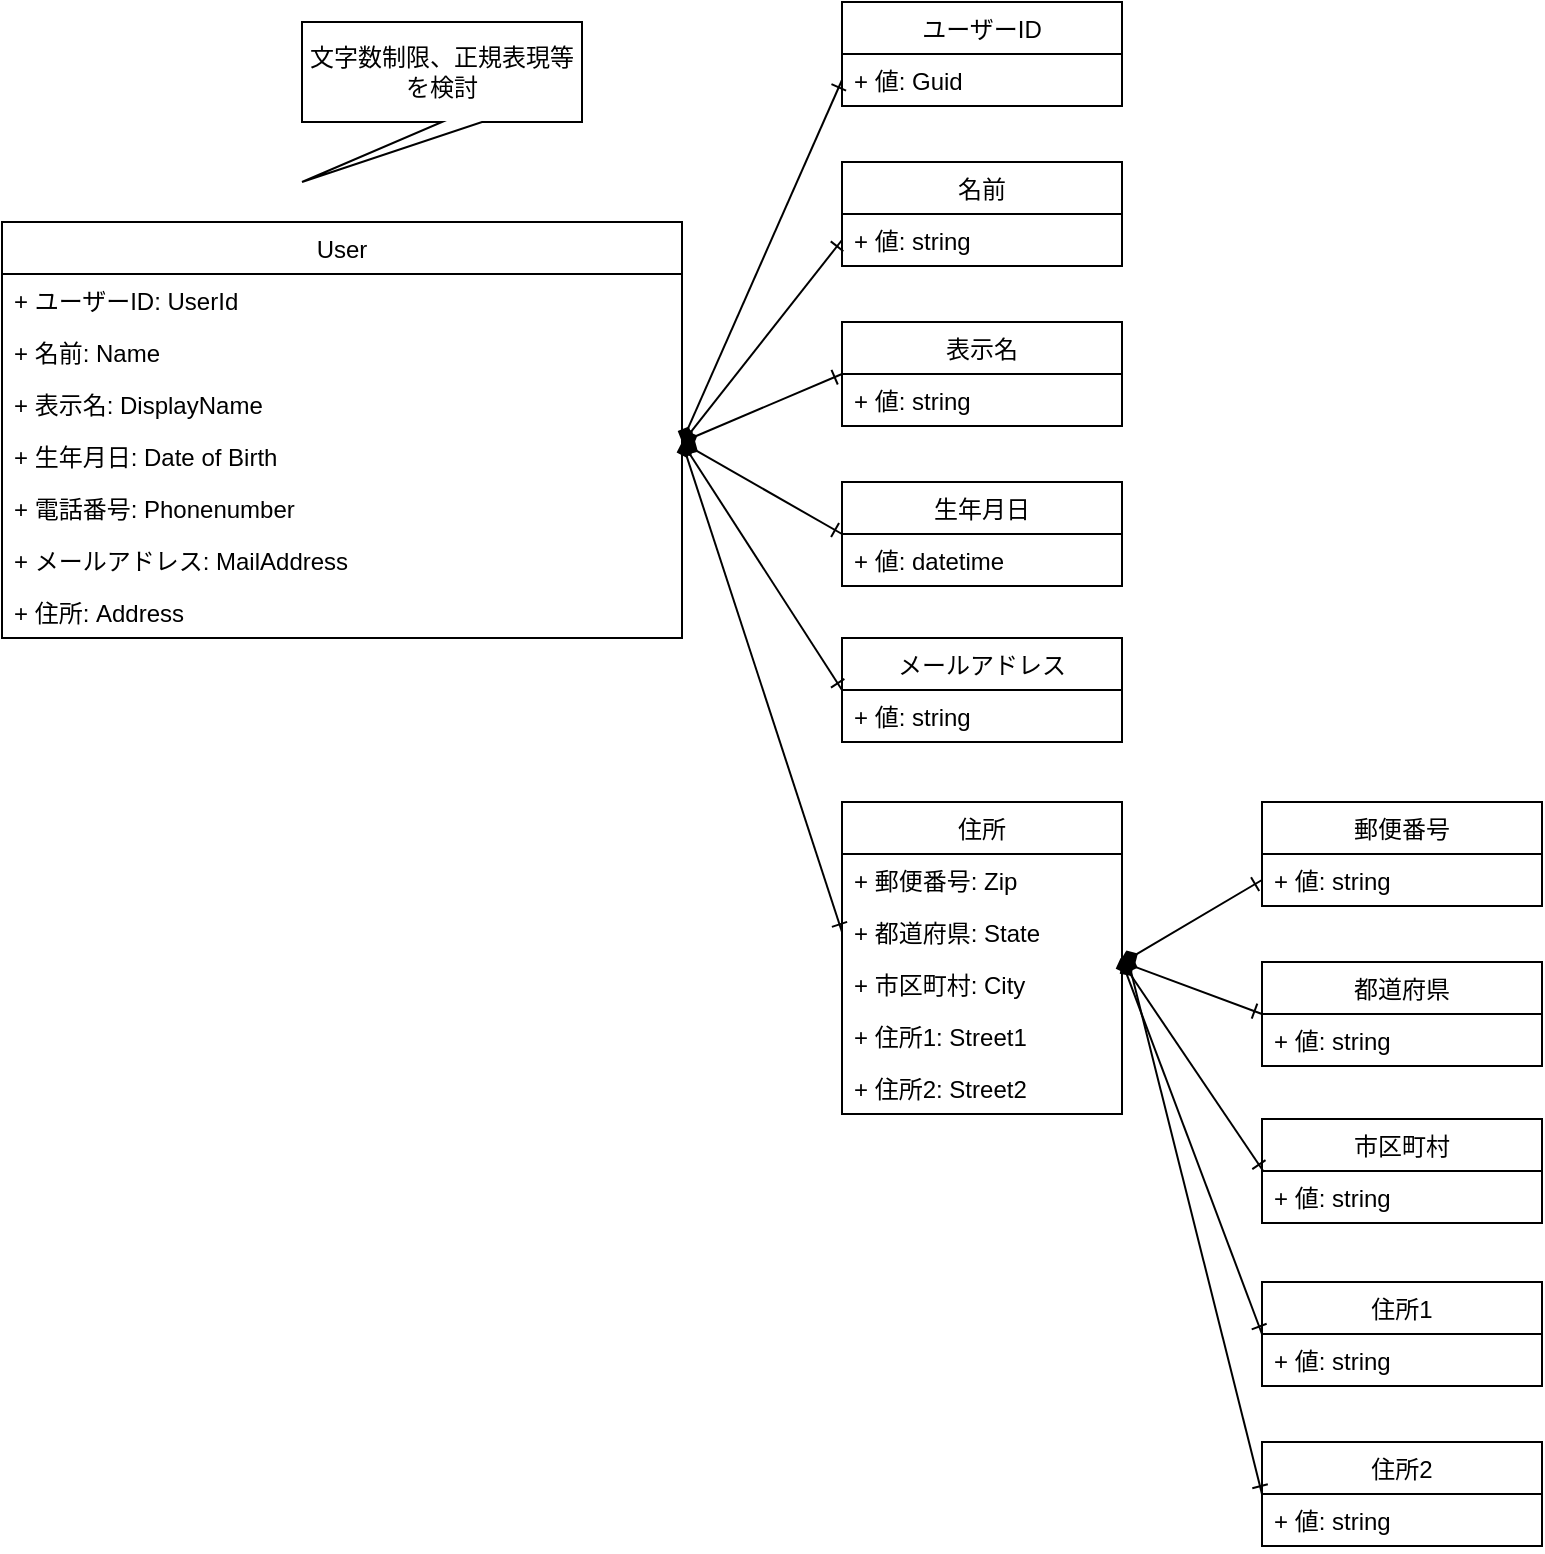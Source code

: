 <mxfile>
    <diagram id="5FI_q9lg91k5r2dql0Iv" name="ページ1">
        <mxGraphModel dx="663" dy="470" grid="1" gridSize="10" guides="1" tooltips="1" connect="1" arrows="1" fold="1" page="1" pageScale="1" pageWidth="827" pageHeight="1169" math="0" shadow="0">
            <root>
                <mxCell id="0"/>
                <mxCell id="1" parent="0"/>
                <mxCell id="16" value="User" style="swimlane;fontStyle=0;childLayout=stackLayout;horizontal=1;startSize=26;fillColor=none;horizontalStack=0;resizeParent=1;resizeParentMax=0;resizeLast=0;collapsible=1;marginBottom=0;" vertex="1" parent="1">
                    <mxGeometry x="10" y="110" width="340" height="208" as="geometry"/>
                </mxCell>
                <mxCell id="17" value="+ ユーザーID: UserId" style="text;strokeColor=none;fillColor=none;align=left;verticalAlign=top;spacingLeft=4;spacingRight=4;overflow=hidden;rotatable=0;points=[[0,0.5],[1,0.5]];portConstraint=eastwest;" vertex="1" parent="16">
                    <mxGeometry y="26" width="340" height="26" as="geometry"/>
                </mxCell>
                <mxCell id="18" value="+ 名前: Name" style="text;strokeColor=none;fillColor=none;align=left;verticalAlign=top;spacingLeft=4;spacingRight=4;overflow=hidden;rotatable=0;points=[[0,0.5],[1,0.5]];portConstraint=eastwest;" vertex="1" parent="16">
                    <mxGeometry y="52" width="340" height="26" as="geometry"/>
                </mxCell>
                <mxCell id="19" value="+ 表示名: DisplayName" style="text;strokeColor=none;fillColor=none;align=left;verticalAlign=top;spacingLeft=4;spacingRight=4;overflow=hidden;rotatable=0;points=[[0,0.5],[1,0.5]];portConstraint=eastwest;" vertex="1" parent="16">
                    <mxGeometry y="78" width="340" height="26" as="geometry"/>
                </mxCell>
                <mxCell id="21" value="+ 生年月日: Date of Birth" style="text;strokeColor=none;fillColor=none;align=left;verticalAlign=top;spacingLeft=4;spacingRight=4;overflow=hidden;rotatable=0;points=[[0,0.5],[1,0.5]];portConstraint=eastwest;" vertex="1" parent="16">
                    <mxGeometry y="104" width="340" height="26" as="geometry"/>
                </mxCell>
                <mxCell id="20" value="+ 電話番号: Phonenumber&#10;" style="text;strokeColor=none;fillColor=none;align=left;verticalAlign=top;spacingLeft=4;spacingRight=4;overflow=hidden;rotatable=0;points=[[0,0.5],[1,0.5]];portConstraint=eastwest;" vertex="1" parent="16">
                    <mxGeometry y="130" width="340" height="26" as="geometry"/>
                </mxCell>
                <mxCell id="23" value="+ メールアドレス: MailAddress&#10;" style="text;strokeColor=none;fillColor=none;align=left;verticalAlign=top;spacingLeft=4;spacingRight=4;overflow=hidden;rotatable=0;points=[[0,0.5],[1,0.5]];portConstraint=eastwest;" vertex="1" parent="16">
                    <mxGeometry y="156" width="340" height="26" as="geometry"/>
                </mxCell>
                <mxCell id="22" value="+ 住所: Address&#10;　　&#10;" style="text;strokeColor=none;fillColor=none;align=left;verticalAlign=top;spacingLeft=4;spacingRight=4;overflow=hidden;rotatable=0;points=[[0,0.5],[1,0.5]];portConstraint=eastwest;" vertex="1" parent="16">
                    <mxGeometry y="182" width="340" height="26" as="geometry"/>
                </mxCell>
                <mxCell id="24" value="ユーザーID" style="swimlane;fontStyle=0;childLayout=stackLayout;horizontal=1;startSize=26;fillColor=none;horizontalStack=0;resizeParent=1;resizeParentMax=0;resizeLast=0;collapsible=1;marginBottom=0;" vertex="1" parent="1">
                    <mxGeometry x="430" width="140" height="52" as="geometry"/>
                </mxCell>
                <mxCell id="25" value="+ 値: Guid" style="text;strokeColor=none;fillColor=none;align=left;verticalAlign=top;spacingLeft=4;spacingRight=4;overflow=hidden;rotatable=0;points=[[0,0.5],[1,0.5]];portConstraint=eastwest;" vertex="1" parent="24">
                    <mxGeometry y="26" width="140" height="26" as="geometry"/>
                </mxCell>
                <mxCell id="26" value="名前" style="swimlane;fontStyle=0;childLayout=stackLayout;horizontal=1;startSize=26;fillColor=none;horizontalStack=0;resizeParent=1;resizeParentMax=0;resizeLast=0;collapsible=1;marginBottom=0;" vertex="1" parent="1">
                    <mxGeometry x="430" y="80" width="140" height="52" as="geometry"/>
                </mxCell>
                <mxCell id="27" value="+ 値: string" style="text;strokeColor=none;fillColor=none;align=left;verticalAlign=top;spacingLeft=4;spacingRight=4;overflow=hidden;rotatable=0;points=[[0,0.5],[1,0.5]];portConstraint=eastwest;" vertex="1" parent="26">
                    <mxGeometry y="26" width="140" height="26" as="geometry"/>
                </mxCell>
                <mxCell id="28" value="表示名" style="swimlane;fontStyle=0;childLayout=stackLayout;horizontal=1;startSize=26;fillColor=none;horizontalStack=0;resizeParent=1;resizeParentMax=0;resizeLast=0;collapsible=1;marginBottom=0;" vertex="1" parent="1">
                    <mxGeometry x="430" y="160" width="140" height="52" as="geometry"/>
                </mxCell>
                <mxCell id="29" value="+ 値: string" style="text;strokeColor=none;fillColor=none;align=left;verticalAlign=top;spacingLeft=4;spacingRight=4;overflow=hidden;rotatable=0;points=[[0,0.5],[1,0.5]];portConstraint=eastwest;" vertex="1" parent="28">
                    <mxGeometry y="26" width="140" height="26" as="geometry"/>
                </mxCell>
                <mxCell id="30" value="生年月日" style="swimlane;fontStyle=0;childLayout=stackLayout;horizontal=1;startSize=26;fillColor=none;horizontalStack=0;resizeParent=1;resizeParentMax=0;resizeLast=0;collapsible=1;marginBottom=0;" vertex="1" parent="1">
                    <mxGeometry x="430" y="240" width="140" height="52" as="geometry"/>
                </mxCell>
                <mxCell id="31" value="+ 値: datetime" style="text;strokeColor=none;fillColor=none;align=left;verticalAlign=top;spacingLeft=4;spacingRight=4;overflow=hidden;rotatable=0;points=[[0,0.5],[1,0.5]];portConstraint=eastwest;" vertex="1" parent="30">
                    <mxGeometry y="26" width="140" height="26" as="geometry"/>
                </mxCell>
                <mxCell id="32" value="住所" style="swimlane;fontStyle=0;childLayout=stackLayout;horizontal=1;startSize=26;fillColor=none;horizontalStack=0;resizeParent=1;resizeParentMax=0;resizeLast=0;collapsible=1;marginBottom=0;" vertex="1" parent="1">
                    <mxGeometry x="430" y="400" width="140" height="156" as="geometry"/>
                </mxCell>
                <mxCell id="42" value="+ 郵便番号: Zip" style="text;strokeColor=none;fillColor=none;align=left;verticalAlign=top;spacingLeft=4;spacingRight=4;overflow=hidden;rotatable=0;points=[[0,0.5],[1,0.5]];portConstraint=eastwest;" vertex="1" parent="32">
                    <mxGeometry y="26" width="140" height="26" as="geometry"/>
                </mxCell>
                <mxCell id="43" value="+ 都道府県: State" style="text;strokeColor=none;fillColor=none;align=left;verticalAlign=top;spacingLeft=4;spacingRight=4;overflow=hidden;rotatable=0;points=[[0,0.5],[1,0.5]];portConstraint=eastwest;" vertex="1" parent="32">
                    <mxGeometry y="52" width="140" height="26" as="geometry"/>
                </mxCell>
                <mxCell id="44" value="+ 市区町村: City" style="text;strokeColor=none;fillColor=none;align=left;verticalAlign=top;spacingLeft=4;spacingRight=4;overflow=hidden;rotatable=0;points=[[0,0.5],[1,0.5]];portConstraint=eastwest;" vertex="1" parent="32">
                    <mxGeometry y="78" width="140" height="26" as="geometry"/>
                </mxCell>
                <mxCell id="33" value="+ 住所1: Street1" style="text;strokeColor=none;fillColor=none;align=left;verticalAlign=top;spacingLeft=4;spacingRight=4;overflow=hidden;rotatable=0;points=[[0,0.5],[1,0.5]];portConstraint=eastwest;" vertex="1" parent="32">
                    <mxGeometry y="104" width="140" height="26" as="geometry"/>
                </mxCell>
                <mxCell id="45" value="+ 住所2: Street2" style="text;strokeColor=none;fillColor=none;align=left;verticalAlign=top;spacingLeft=4;spacingRight=4;overflow=hidden;rotatable=0;points=[[0,0.5],[1,0.5]];portConstraint=eastwest;" vertex="1" parent="32">
                    <mxGeometry y="130" width="140" height="26" as="geometry"/>
                </mxCell>
                <mxCell id="34" value="メールアドレス" style="swimlane;fontStyle=0;childLayout=stackLayout;horizontal=1;startSize=26;fillColor=none;horizontalStack=0;resizeParent=1;resizeParentMax=0;resizeLast=0;collapsible=1;marginBottom=0;" vertex="1" parent="1">
                    <mxGeometry x="430" y="318" width="140" height="52" as="geometry"/>
                </mxCell>
                <mxCell id="35" value="+ 値: string" style="text;strokeColor=none;fillColor=none;align=left;verticalAlign=top;spacingLeft=4;spacingRight=4;overflow=hidden;rotatable=0;points=[[0,0.5],[1,0.5]];portConstraint=eastwest;" vertex="1" parent="34">
                    <mxGeometry y="26" width="140" height="26" as="geometry"/>
                </mxCell>
                <mxCell id="46" value="郵便番号" style="swimlane;fontStyle=0;childLayout=stackLayout;horizontal=1;startSize=26;fillColor=none;horizontalStack=0;resizeParent=1;resizeParentMax=0;resizeLast=0;collapsible=1;marginBottom=0;" vertex="1" parent="1">
                    <mxGeometry x="640" y="400" width="140" height="52" as="geometry"/>
                </mxCell>
                <mxCell id="47" value="+ 値: string" style="text;strokeColor=none;fillColor=none;align=left;verticalAlign=top;spacingLeft=4;spacingRight=4;overflow=hidden;rotatable=0;points=[[0,0.5],[1,0.5]];portConstraint=eastwest;" vertex="1" parent="46">
                    <mxGeometry y="26" width="140" height="26" as="geometry"/>
                </mxCell>
                <mxCell id="48" value="都道府県" style="swimlane;fontStyle=0;childLayout=stackLayout;horizontal=1;startSize=26;fillColor=none;horizontalStack=0;resizeParent=1;resizeParentMax=0;resizeLast=0;collapsible=1;marginBottom=0;" vertex="1" parent="1">
                    <mxGeometry x="640" y="480" width="140" height="52" as="geometry"/>
                </mxCell>
                <mxCell id="49" value="+ 値: string" style="text;strokeColor=none;fillColor=none;align=left;verticalAlign=top;spacingLeft=4;spacingRight=4;overflow=hidden;rotatable=0;points=[[0,0.5],[1,0.5]];portConstraint=eastwest;" vertex="1" parent="48">
                    <mxGeometry y="26" width="140" height="26" as="geometry"/>
                </mxCell>
                <mxCell id="50" value="市区町村" style="swimlane;fontStyle=0;childLayout=stackLayout;horizontal=1;startSize=26;fillColor=none;horizontalStack=0;resizeParent=1;resizeParentMax=0;resizeLast=0;collapsible=1;marginBottom=0;" vertex="1" parent="1">
                    <mxGeometry x="640" y="558.5" width="140" height="52" as="geometry"/>
                </mxCell>
                <mxCell id="51" value="+ 値: string" style="text;strokeColor=none;fillColor=none;align=left;verticalAlign=top;spacingLeft=4;spacingRight=4;overflow=hidden;rotatable=0;points=[[0,0.5],[1,0.5]];portConstraint=eastwest;" vertex="1" parent="50">
                    <mxGeometry y="26" width="140" height="26" as="geometry"/>
                </mxCell>
                <mxCell id="52" value="住所1" style="swimlane;fontStyle=0;childLayout=stackLayout;horizontal=1;startSize=26;fillColor=none;horizontalStack=0;resizeParent=1;resizeParentMax=0;resizeLast=0;collapsible=1;marginBottom=0;" vertex="1" parent="1">
                    <mxGeometry x="640" y="640" width="140" height="52" as="geometry"/>
                </mxCell>
                <mxCell id="53" value="+ 値: string&#10;" style="text;strokeColor=none;fillColor=none;align=left;verticalAlign=top;spacingLeft=4;spacingRight=4;overflow=hidden;rotatable=0;points=[[0,0.5],[1,0.5]];portConstraint=eastwest;" vertex="1" parent="52">
                    <mxGeometry y="26" width="140" height="26" as="geometry"/>
                </mxCell>
                <mxCell id="54" value="住所2" style="swimlane;fontStyle=0;childLayout=stackLayout;horizontal=1;startSize=26;fillColor=none;horizontalStack=0;resizeParent=1;resizeParentMax=0;resizeLast=0;collapsible=1;marginBottom=0;" vertex="1" parent="1">
                    <mxGeometry x="640" y="720" width="140" height="52" as="geometry"/>
                </mxCell>
                <mxCell id="55" value="+ 値: string&#10;" style="text;strokeColor=none;fillColor=none;align=left;verticalAlign=top;spacingLeft=4;spacingRight=4;overflow=hidden;rotatable=0;points=[[0,0.5],[1,0.5]];portConstraint=eastwest;" vertex="1" parent="54">
                    <mxGeometry y="26" width="140" height="26" as="geometry"/>
                </mxCell>
                <mxCell id="57" style="edgeStyle=none;html=1;entryX=0;entryY=0.5;entryDx=0;entryDy=0;endArrow=ERone;endFill=0;startArrow=diamond;startFill=1;" edge="1" parent="1" target="25">
                    <mxGeometry relative="1" as="geometry">
                        <mxPoint x="350" y="220" as="sourcePoint"/>
                        <mxPoint x="450" y="23" as="targetPoint"/>
                    </mxGeometry>
                </mxCell>
                <mxCell id="58" style="edgeStyle=none;html=1;entryX=0;entryY=0.5;entryDx=0;entryDy=0;endArrow=ERone;endFill=0;startArrow=diamond;startFill=1;exitX=1;exitY=0.256;exitDx=0;exitDy=0;exitPerimeter=0;" edge="1" parent="1" source="21" target="27">
                    <mxGeometry relative="1" as="geometry">
                        <mxPoint x="360" y="210" as="sourcePoint"/>
                        <mxPoint x="440" y="49" as="targetPoint"/>
                    </mxGeometry>
                </mxCell>
                <mxCell id="59" style="edgeStyle=none;html=1;entryX=0;entryY=0.5;entryDx=0;entryDy=0;endArrow=ERone;endFill=0;startArrow=diamond;startFill=1;" edge="1" parent="1" target="28">
                    <mxGeometry relative="1" as="geometry">
                        <mxPoint x="350" y="220" as="sourcePoint"/>
                        <mxPoint x="440" y="129" as="targetPoint"/>
                    </mxGeometry>
                </mxCell>
                <mxCell id="60" style="edgeStyle=none;html=1;entryX=0;entryY=0.5;entryDx=0;entryDy=0;endArrow=ERone;endFill=0;startArrow=diamond;startFill=1;exitX=1.002;exitY=0.256;exitDx=0;exitDy=0;exitPerimeter=0;" edge="1" parent="1" source="21" target="30">
                    <mxGeometry relative="1" as="geometry">
                        <mxPoint x="370" y="240.656" as="sourcePoint"/>
                        <mxPoint x="440" y="196" as="targetPoint"/>
                    </mxGeometry>
                </mxCell>
                <mxCell id="61" style="edgeStyle=none;html=1;entryX=0;entryY=0.5;entryDx=0;entryDy=0;endArrow=ERone;endFill=0;startArrow=diamond;startFill=1;" edge="1" parent="1" target="34">
                    <mxGeometry relative="1" as="geometry">
                        <mxPoint x="350" y="220" as="sourcePoint"/>
                        <mxPoint x="440" y="276" as="targetPoint"/>
                    </mxGeometry>
                </mxCell>
                <mxCell id="62" style="edgeStyle=none;html=1;entryX=0;entryY=0.5;entryDx=0;entryDy=0;endArrow=ERone;endFill=0;startArrow=diamond;startFill=1;" edge="1" parent="1" target="43">
                    <mxGeometry relative="1" as="geometry">
                        <mxPoint x="350" y="220" as="sourcePoint"/>
                        <mxPoint x="440" y="354" as="targetPoint"/>
                    </mxGeometry>
                </mxCell>
                <mxCell id="63" style="edgeStyle=none;html=1;entryX=0;entryY=0.5;entryDx=0;entryDy=0;endArrow=ERone;endFill=0;startArrow=diamond;startFill=1;exitX=1.005;exitY=1.077;exitDx=0;exitDy=0;exitPerimeter=0;" edge="1" parent="1" source="43" target="47">
                    <mxGeometry relative="1" as="geometry">
                        <mxPoint x="360" y="230" as="sourcePoint"/>
                        <mxPoint x="440" y="354" as="targetPoint"/>
                    </mxGeometry>
                </mxCell>
                <mxCell id="64" style="edgeStyle=none;html=1;entryX=0;entryY=0.5;entryDx=0;entryDy=0;endArrow=ERone;endFill=0;startArrow=diamond;startFill=1;" edge="1" parent="1" target="48">
                    <mxGeometry relative="1" as="geometry">
                        <mxPoint x="570" y="480" as="sourcePoint"/>
                        <mxPoint x="650" y="449" as="targetPoint"/>
                    </mxGeometry>
                </mxCell>
                <mxCell id="65" style="edgeStyle=none;html=1;entryX=0.005;entryY=0.006;entryDx=0;entryDy=0;endArrow=ERone;endFill=0;startArrow=diamond;startFill=1;exitX=1;exitY=0.077;exitDx=0;exitDy=0;exitPerimeter=0;entryPerimeter=0;" edge="1" parent="1" source="44" target="51">
                    <mxGeometry relative="1" as="geometry">
                        <mxPoint x="581.4" y="490.002" as="sourcePoint"/>
                        <mxPoint x="650" y="516" as="targetPoint"/>
                    </mxGeometry>
                </mxCell>
                <mxCell id="66" style="edgeStyle=none;html=1;entryX=0;entryY=0.5;entryDx=0;entryDy=0;endArrow=ERone;endFill=0;startArrow=diamond;startFill=1;exitX=0.995;exitY=0;exitDx=0;exitDy=0;exitPerimeter=0;" edge="1" parent="1" source="44" target="52">
                    <mxGeometry relative="1" as="geometry">
                        <mxPoint x="591.4" y="500.002" as="sourcePoint"/>
                        <mxPoint x="650.7" y="594.656" as="targetPoint"/>
                    </mxGeometry>
                </mxCell>
                <mxCell id="67" style="edgeStyle=none;html=1;entryX=0;entryY=0.5;entryDx=0;entryDy=0;endArrow=ERone;endFill=0;startArrow=diamond;startFill=1;exitX=1.014;exitY=-0.128;exitDx=0;exitDy=0;exitPerimeter=0;" edge="1" parent="1" source="44" target="54">
                    <mxGeometry relative="1" as="geometry">
                        <mxPoint x="601.4" y="510.002" as="sourcePoint"/>
                        <mxPoint x="650" y="676" as="targetPoint"/>
                    </mxGeometry>
                </mxCell>
                <mxCell id="69" value="文字数制限、正規表現等を検討" style="shape=callout;whiteSpace=wrap;html=1;perimeter=calloutPerimeter;position2=0;" vertex="1" parent="1">
                    <mxGeometry x="160" y="10" width="140" height="80" as="geometry"/>
                </mxCell>
            </root>
        </mxGraphModel>
    </diagram>
</mxfile>